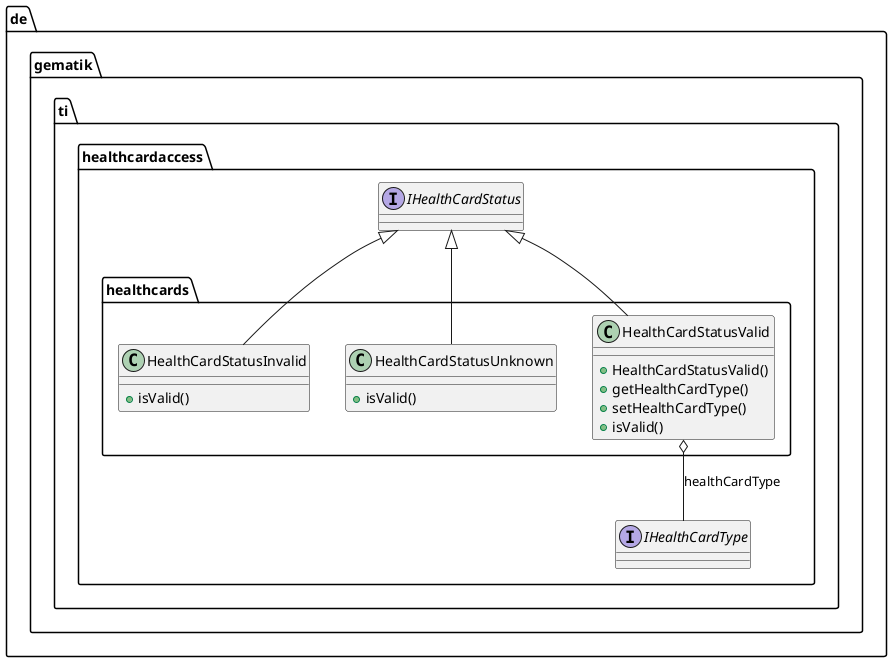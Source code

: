 @startuml

  package de.gematik.ti.healthcardaccess {
    package de.gematik.ti.healthcardaccess.healthcards {
      class HealthCardStatusInvalid {
          + isValid()
      }
    }
  }
  

  package de.gematik.ti.healthcardaccess {
    package de.gematik.ti.healthcardaccess.healthcards {
      class HealthCardStatusUnknown {
          + isValid()
      }
    }
  }
  

  package de.gematik.ti.healthcardaccess {
    package de.gematik.ti.healthcardaccess.healthcards {
      class HealthCardStatusValid {
          + HealthCardStatusValid()
          + getHealthCardType()
          + setHealthCardType()
          + isValid()
      }
    }
  }
  
  package de.gematik.ti.healthcardaccess {
        interface IHealthCardStatus {
        }
  }
  package de.gematik.ti.healthcardaccess {
        interface IHealthCardType {
        }
  }

  HealthCardStatusInvalid -up-|> IHealthCardStatus
  HealthCardStatusUnknown -up-|> IHealthCardStatus
  HealthCardStatusValid -up-|> IHealthCardStatus
  HealthCardStatusValid o-- IHealthCardType : healthCardType

@enduml

